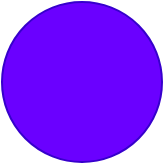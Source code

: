 <mxfile>
    <diagram id="Y39ou19-u7x9bWoGedNE" name="Page-1">
        <mxGraphModel dx="576" dy="136" grid="1" gridSize="10" guides="1" tooltips="1" connect="1" arrows="1" fold="1" page="1" pageScale="1" pageWidth="850" pageHeight="1100" math="0" shadow="0">
            <root>
                <mxCell id="0"/>
                <mxCell id="1" parent="0"/>
                <mxCell id="3" value="" style="ellipse;whiteSpace=wrap;html=1;aspect=fixed;fillColor=#6a00ff;fontColor=#ffffff;strokeColor=#3700CC;" vertex="1" parent="1">
                    <mxGeometry x="220" y="390" width="80" height="80" as="geometry"/>
                </mxCell>
            </root>
        </mxGraphModel>
    </diagram>
</mxfile>